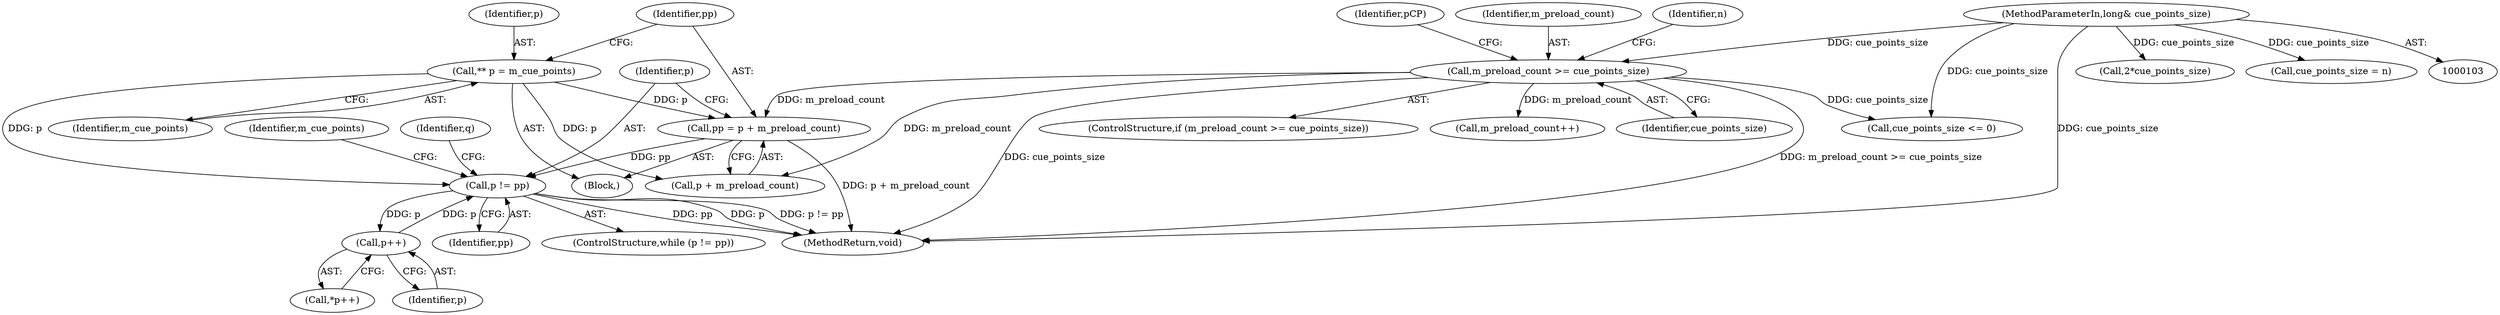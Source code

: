 digraph "1_Android_04839626ed859623901ebd3a5fd483982186b59d_194@pointer" {
"1000141" [label="(Call,p != pp)"];
"1000149" [label="(Call,p++)"];
"1000141" [label="(Call,p != pp)"];
"1000132" [label="(Call,** p = m_cue_points)"];
"1000135" [label="(Call,pp = p + m_preload_count)"];
"1000112" [label="(Call,m_preload_count >= cue_points_size)"];
"1000104" [label="(MethodParameterIn,long& cue_points_size)"];
"1000147" [label="(Identifier,q)"];
"1000136" [label="(Identifier,pp)"];
"1000169" [label="(MethodReturn,void)"];
"1000142" [label="(Identifier,p)"];
"1000120" [label="(Call,cue_points_size <= 0)"];
"1000134" [label="(Identifier,m_cue_points)"];
"1000137" [label="(Call,p + m_preload_count)"];
"1000111" [label="(ControlStructure,if (m_preload_count >= cue_points_size))"];
"1000149" [label="(Call,p++)"];
"1000133" [label="(Identifier,p)"];
"1000148" [label="(Call,*p++)"];
"1000143" [label="(Identifier,pp)"];
"1000132" [label="(Call,** p = m_cue_points)"];
"1000160" [label="(Identifier,pCP)"];
"1000166" [label="(Call,m_preload_count++)"];
"1000150" [label="(Identifier,p)"];
"1000135" [label="(Call,pp = p + m_preload_count)"];
"1000112" [label="(Call,m_preload_count >= cue_points_size)"];
"1000124" [label="(Call,2*cue_points_size)"];
"1000113" [label="(Identifier,m_preload_count)"];
"1000115" [label="(Block,)"];
"1000104" [label="(MethodParameterIn,long& cue_points_size)"];
"1000140" [label="(ControlStructure,while (p != pp))"];
"1000156" [label="(Call,cue_points_size = n)"];
"1000141" [label="(Call,p != pp)"];
"1000152" [label="(Identifier,m_cue_points)"];
"1000114" [label="(Identifier,cue_points_size)"];
"1000118" [label="(Identifier,n)"];
"1000141" -> "1000140"  [label="AST: "];
"1000141" -> "1000143"  [label="CFG: "];
"1000142" -> "1000141"  [label="AST: "];
"1000143" -> "1000141"  [label="AST: "];
"1000147" -> "1000141"  [label="CFG: "];
"1000152" -> "1000141"  [label="CFG: "];
"1000141" -> "1000169"  [label="DDG: p"];
"1000141" -> "1000169"  [label="DDG: p != pp"];
"1000141" -> "1000169"  [label="DDG: pp"];
"1000149" -> "1000141"  [label="DDG: p"];
"1000132" -> "1000141"  [label="DDG: p"];
"1000135" -> "1000141"  [label="DDG: pp"];
"1000141" -> "1000149"  [label="DDG: p"];
"1000149" -> "1000148"  [label="AST: "];
"1000149" -> "1000150"  [label="CFG: "];
"1000150" -> "1000149"  [label="AST: "];
"1000148" -> "1000149"  [label="CFG: "];
"1000132" -> "1000115"  [label="AST: "];
"1000132" -> "1000134"  [label="CFG: "];
"1000133" -> "1000132"  [label="AST: "];
"1000134" -> "1000132"  [label="AST: "];
"1000136" -> "1000132"  [label="CFG: "];
"1000132" -> "1000135"  [label="DDG: p"];
"1000132" -> "1000137"  [label="DDG: p"];
"1000135" -> "1000115"  [label="AST: "];
"1000135" -> "1000137"  [label="CFG: "];
"1000136" -> "1000135"  [label="AST: "];
"1000137" -> "1000135"  [label="AST: "];
"1000142" -> "1000135"  [label="CFG: "];
"1000135" -> "1000169"  [label="DDG: p + m_preload_count"];
"1000112" -> "1000135"  [label="DDG: m_preload_count"];
"1000112" -> "1000111"  [label="AST: "];
"1000112" -> "1000114"  [label="CFG: "];
"1000113" -> "1000112"  [label="AST: "];
"1000114" -> "1000112"  [label="AST: "];
"1000118" -> "1000112"  [label="CFG: "];
"1000160" -> "1000112"  [label="CFG: "];
"1000112" -> "1000169"  [label="DDG: cue_points_size"];
"1000112" -> "1000169"  [label="DDG: m_preload_count >= cue_points_size"];
"1000104" -> "1000112"  [label="DDG: cue_points_size"];
"1000112" -> "1000120"  [label="DDG: cue_points_size"];
"1000112" -> "1000137"  [label="DDG: m_preload_count"];
"1000112" -> "1000166"  [label="DDG: m_preload_count"];
"1000104" -> "1000103"  [label="AST: "];
"1000104" -> "1000169"  [label="DDG: cue_points_size"];
"1000104" -> "1000120"  [label="DDG: cue_points_size"];
"1000104" -> "1000124"  [label="DDG: cue_points_size"];
"1000104" -> "1000156"  [label="DDG: cue_points_size"];
}
